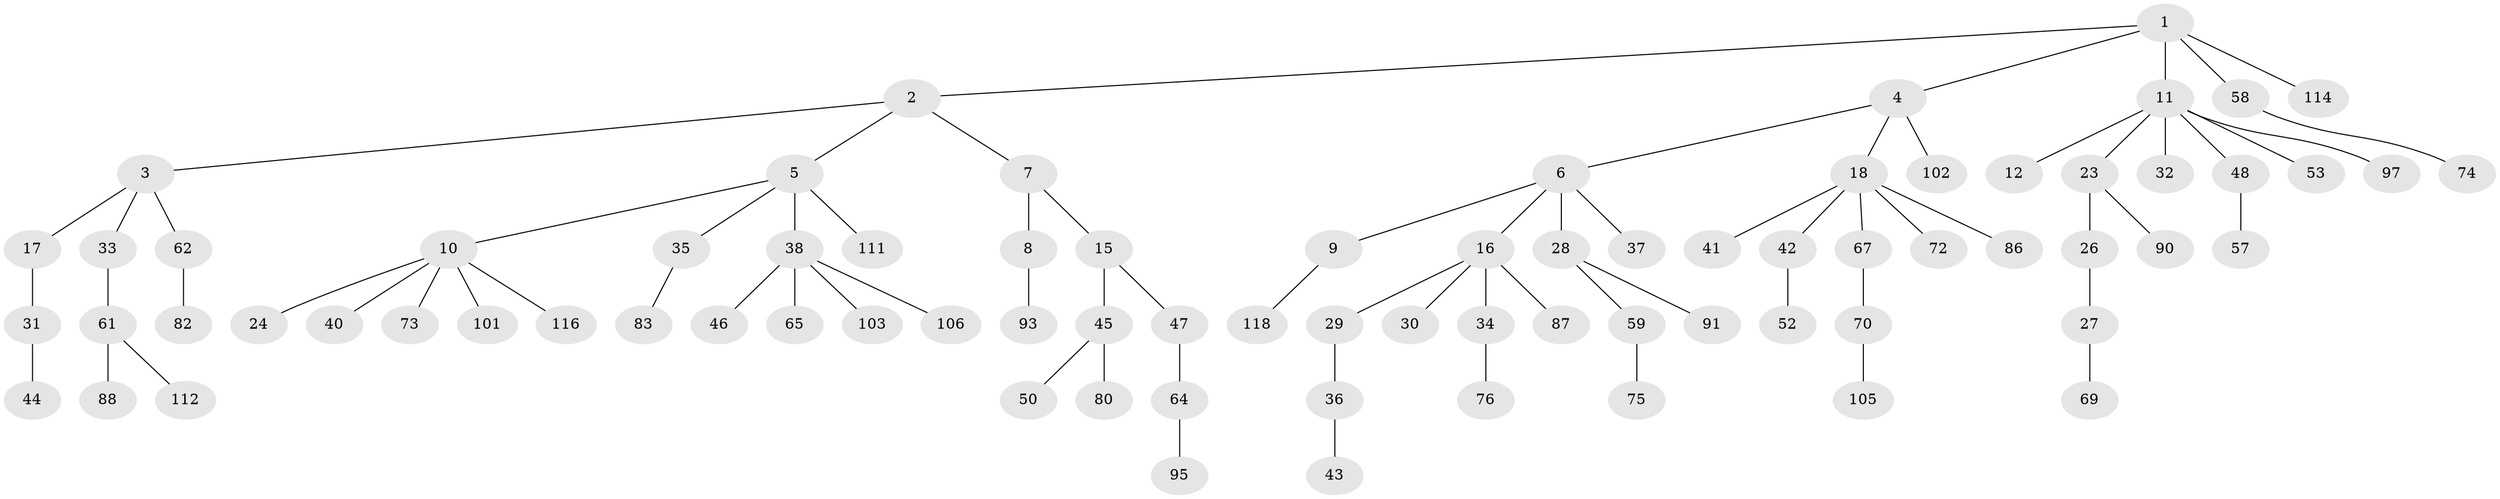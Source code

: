 // Generated by graph-tools (version 1.1) at 2025/24/03/03/25 07:24:09]
// undirected, 79 vertices, 78 edges
graph export_dot {
graph [start="1"]
  node [color=gray90,style=filled];
  1 [super="+81"];
  2 [super="+22"];
  3 [super="+13"];
  4 [super="+25"];
  5 [super="+39"];
  6 [super="+21"];
  7 [super="+78"];
  8;
  9;
  10 [super="+14"];
  11 [super="+19"];
  12;
  15 [super="+68"];
  16 [super="+20"];
  17 [super="+99"];
  18 [super="+49"];
  23;
  24;
  26 [super="+63"];
  27 [super="+89"];
  28 [super="+79"];
  29 [super="+84"];
  30 [super="+54"];
  31 [super="+115"];
  32;
  33;
  34 [super="+110"];
  35 [super="+51"];
  36;
  37;
  38 [super="+94"];
  40 [super="+104"];
  41 [super="+119"];
  42;
  43 [super="+60"];
  44 [super="+56"];
  45 [super="+55"];
  46;
  47 [super="+100"];
  48;
  50 [super="+77"];
  52 [super="+98"];
  53 [super="+96"];
  57 [super="+107"];
  58 [super="+71"];
  59 [super="+66"];
  61 [super="+85"];
  62;
  64;
  65;
  67;
  69;
  70;
  72;
  73;
  74;
  75;
  76;
  80;
  82;
  83;
  86;
  87;
  88;
  90 [super="+92"];
  91 [super="+117"];
  93;
  95;
  97 [super="+108"];
  101 [super="+109"];
  102;
  103;
  105;
  106;
  111;
  112 [super="+113"];
  114;
  116;
  118;
  1 -- 2;
  1 -- 4;
  1 -- 11;
  1 -- 58;
  1 -- 114;
  2 -- 3;
  2 -- 5;
  2 -- 7;
  3 -- 17;
  3 -- 33;
  3 -- 62;
  4 -- 6;
  4 -- 18;
  4 -- 102;
  5 -- 10;
  5 -- 35;
  5 -- 38;
  5 -- 111;
  6 -- 9;
  6 -- 16;
  6 -- 37;
  6 -- 28;
  7 -- 8;
  7 -- 15;
  8 -- 93;
  9 -- 118;
  10 -- 116;
  10 -- 40;
  10 -- 101;
  10 -- 24;
  10 -- 73;
  11 -- 12;
  11 -- 23;
  11 -- 32;
  11 -- 97;
  11 -- 48;
  11 -- 53;
  15 -- 45;
  15 -- 47;
  16 -- 29;
  16 -- 30;
  16 -- 34;
  16 -- 87;
  17 -- 31;
  18 -- 41;
  18 -- 42;
  18 -- 67;
  18 -- 86;
  18 -- 72;
  23 -- 26;
  23 -- 90;
  26 -- 27;
  27 -- 69;
  28 -- 59;
  28 -- 91;
  29 -- 36;
  31 -- 44;
  33 -- 61;
  34 -- 76;
  35 -- 83;
  36 -- 43;
  38 -- 46;
  38 -- 65;
  38 -- 103;
  38 -- 106;
  42 -- 52;
  45 -- 50;
  45 -- 80;
  47 -- 64;
  48 -- 57;
  58 -- 74;
  59 -- 75;
  61 -- 88;
  61 -- 112;
  62 -- 82;
  64 -- 95;
  67 -- 70;
  70 -- 105;
}
